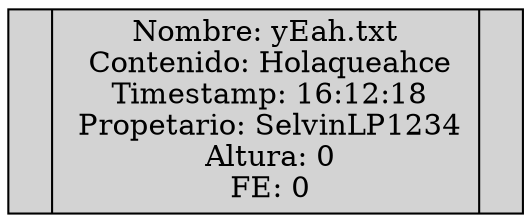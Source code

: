digraph ARBOL { 
rankdir=TB
node[shape=record,style=filled] 
"yEah.txt"[label ="<C0>|<C1>Nombre: yEah.txt\n Contenido:  Holaqueahce\n Timestamp:  16:12:18\n Propetario:  SelvinLP1234\n Altura:  0\n FE:  0|<C2>"]; 

}